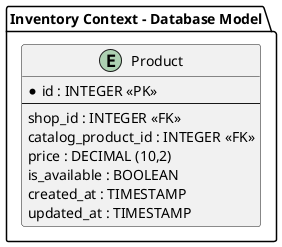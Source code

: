@startuml
package "Inventory Context - Database Model" {
entity "Product" as product {
  * id : INTEGER <<PK>>
  --
  shop_id : INTEGER <<FK>>
  catalog_product_id : INTEGER <<FK>>
  price : DECIMAL (10,2)
  is_available : BOOLEAN
  created_at : TIMESTAMP
  updated_at : TIMESTAMP
  }
}